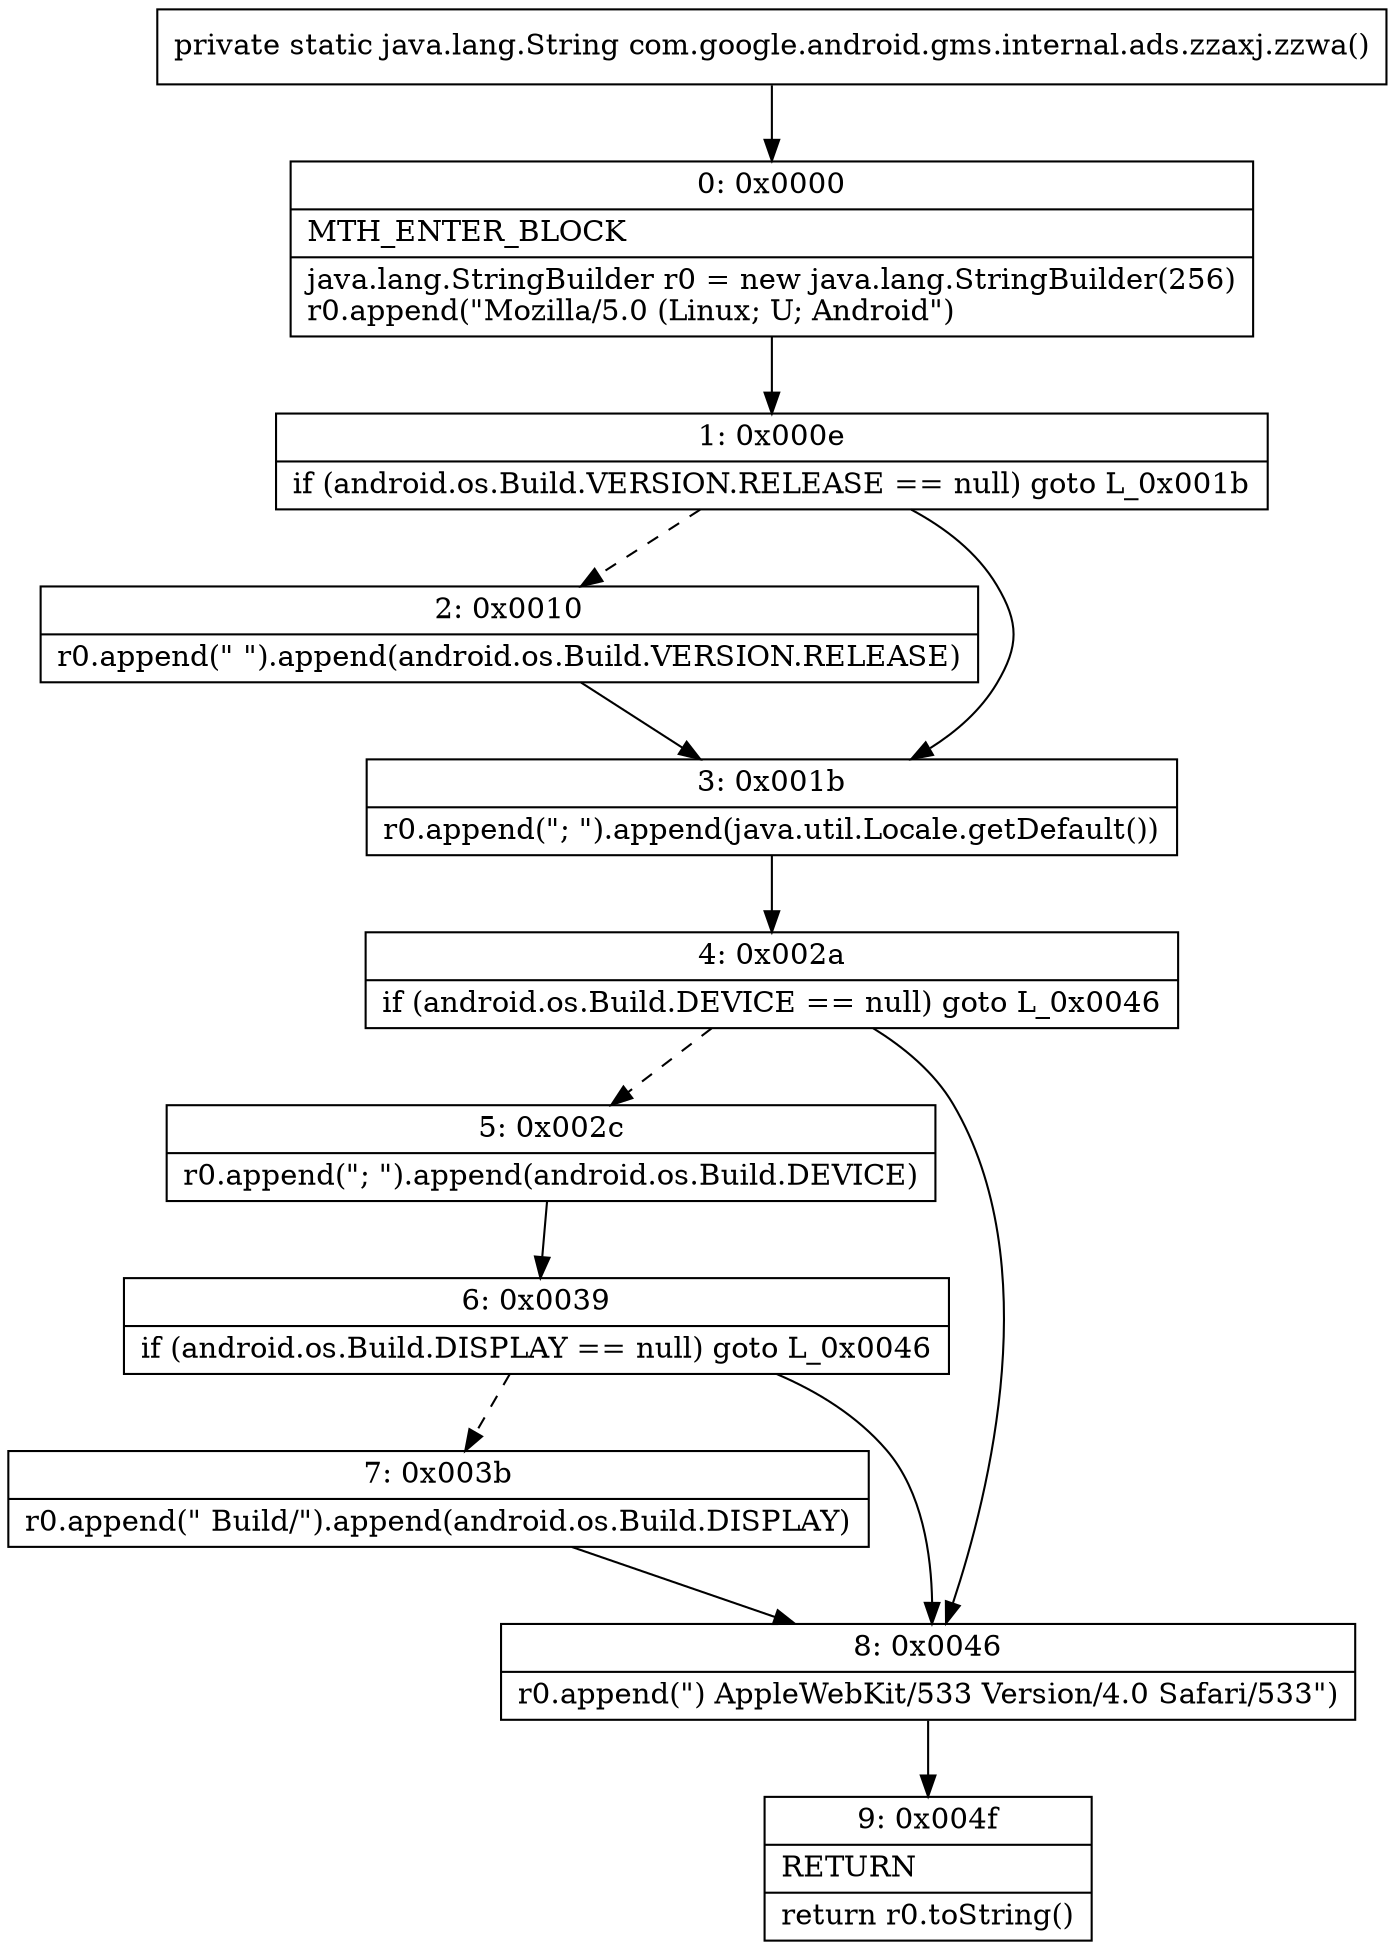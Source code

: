 digraph "CFG forcom.google.android.gms.internal.ads.zzaxj.zzwa()Ljava\/lang\/String;" {
Node_0 [shape=record,label="{0\:\ 0x0000|MTH_ENTER_BLOCK\l|java.lang.StringBuilder r0 = new java.lang.StringBuilder(256)\lr0.append(\"Mozilla\/5.0 (Linux; U; Android\")\l}"];
Node_1 [shape=record,label="{1\:\ 0x000e|if (android.os.Build.VERSION.RELEASE == null) goto L_0x001b\l}"];
Node_2 [shape=record,label="{2\:\ 0x0010|r0.append(\" \").append(android.os.Build.VERSION.RELEASE)\l}"];
Node_3 [shape=record,label="{3\:\ 0x001b|r0.append(\"; \").append(java.util.Locale.getDefault())\l}"];
Node_4 [shape=record,label="{4\:\ 0x002a|if (android.os.Build.DEVICE == null) goto L_0x0046\l}"];
Node_5 [shape=record,label="{5\:\ 0x002c|r0.append(\"; \").append(android.os.Build.DEVICE)\l}"];
Node_6 [shape=record,label="{6\:\ 0x0039|if (android.os.Build.DISPLAY == null) goto L_0x0046\l}"];
Node_7 [shape=record,label="{7\:\ 0x003b|r0.append(\" Build\/\").append(android.os.Build.DISPLAY)\l}"];
Node_8 [shape=record,label="{8\:\ 0x0046|r0.append(\") AppleWebKit\/533 Version\/4.0 Safari\/533\")\l}"];
Node_9 [shape=record,label="{9\:\ 0x004f|RETURN\l|return r0.toString()\l}"];
MethodNode[shape=record,label="{private static java.lang.String com.google.android.gms.internal.ads.zzaxj.zzwa() }"];
MethodNode -> Node_0;
Node_0 -> Node_1;
Node_1 -> Node_2[style=dashed];
Node_1 -> Node_3;
Node_2 -> Node_3;
Node_3 -> Node_4;
Node_4 -> Node_5[style=dashed];
Node_4 -> Node_8;
Node_5 -> Node_6;
Node_6 -> Node_7[style=dashed];
Node_6 -> Node_8;
Node_7 -> Node_8;
Node_8 -> Node_9;
}


